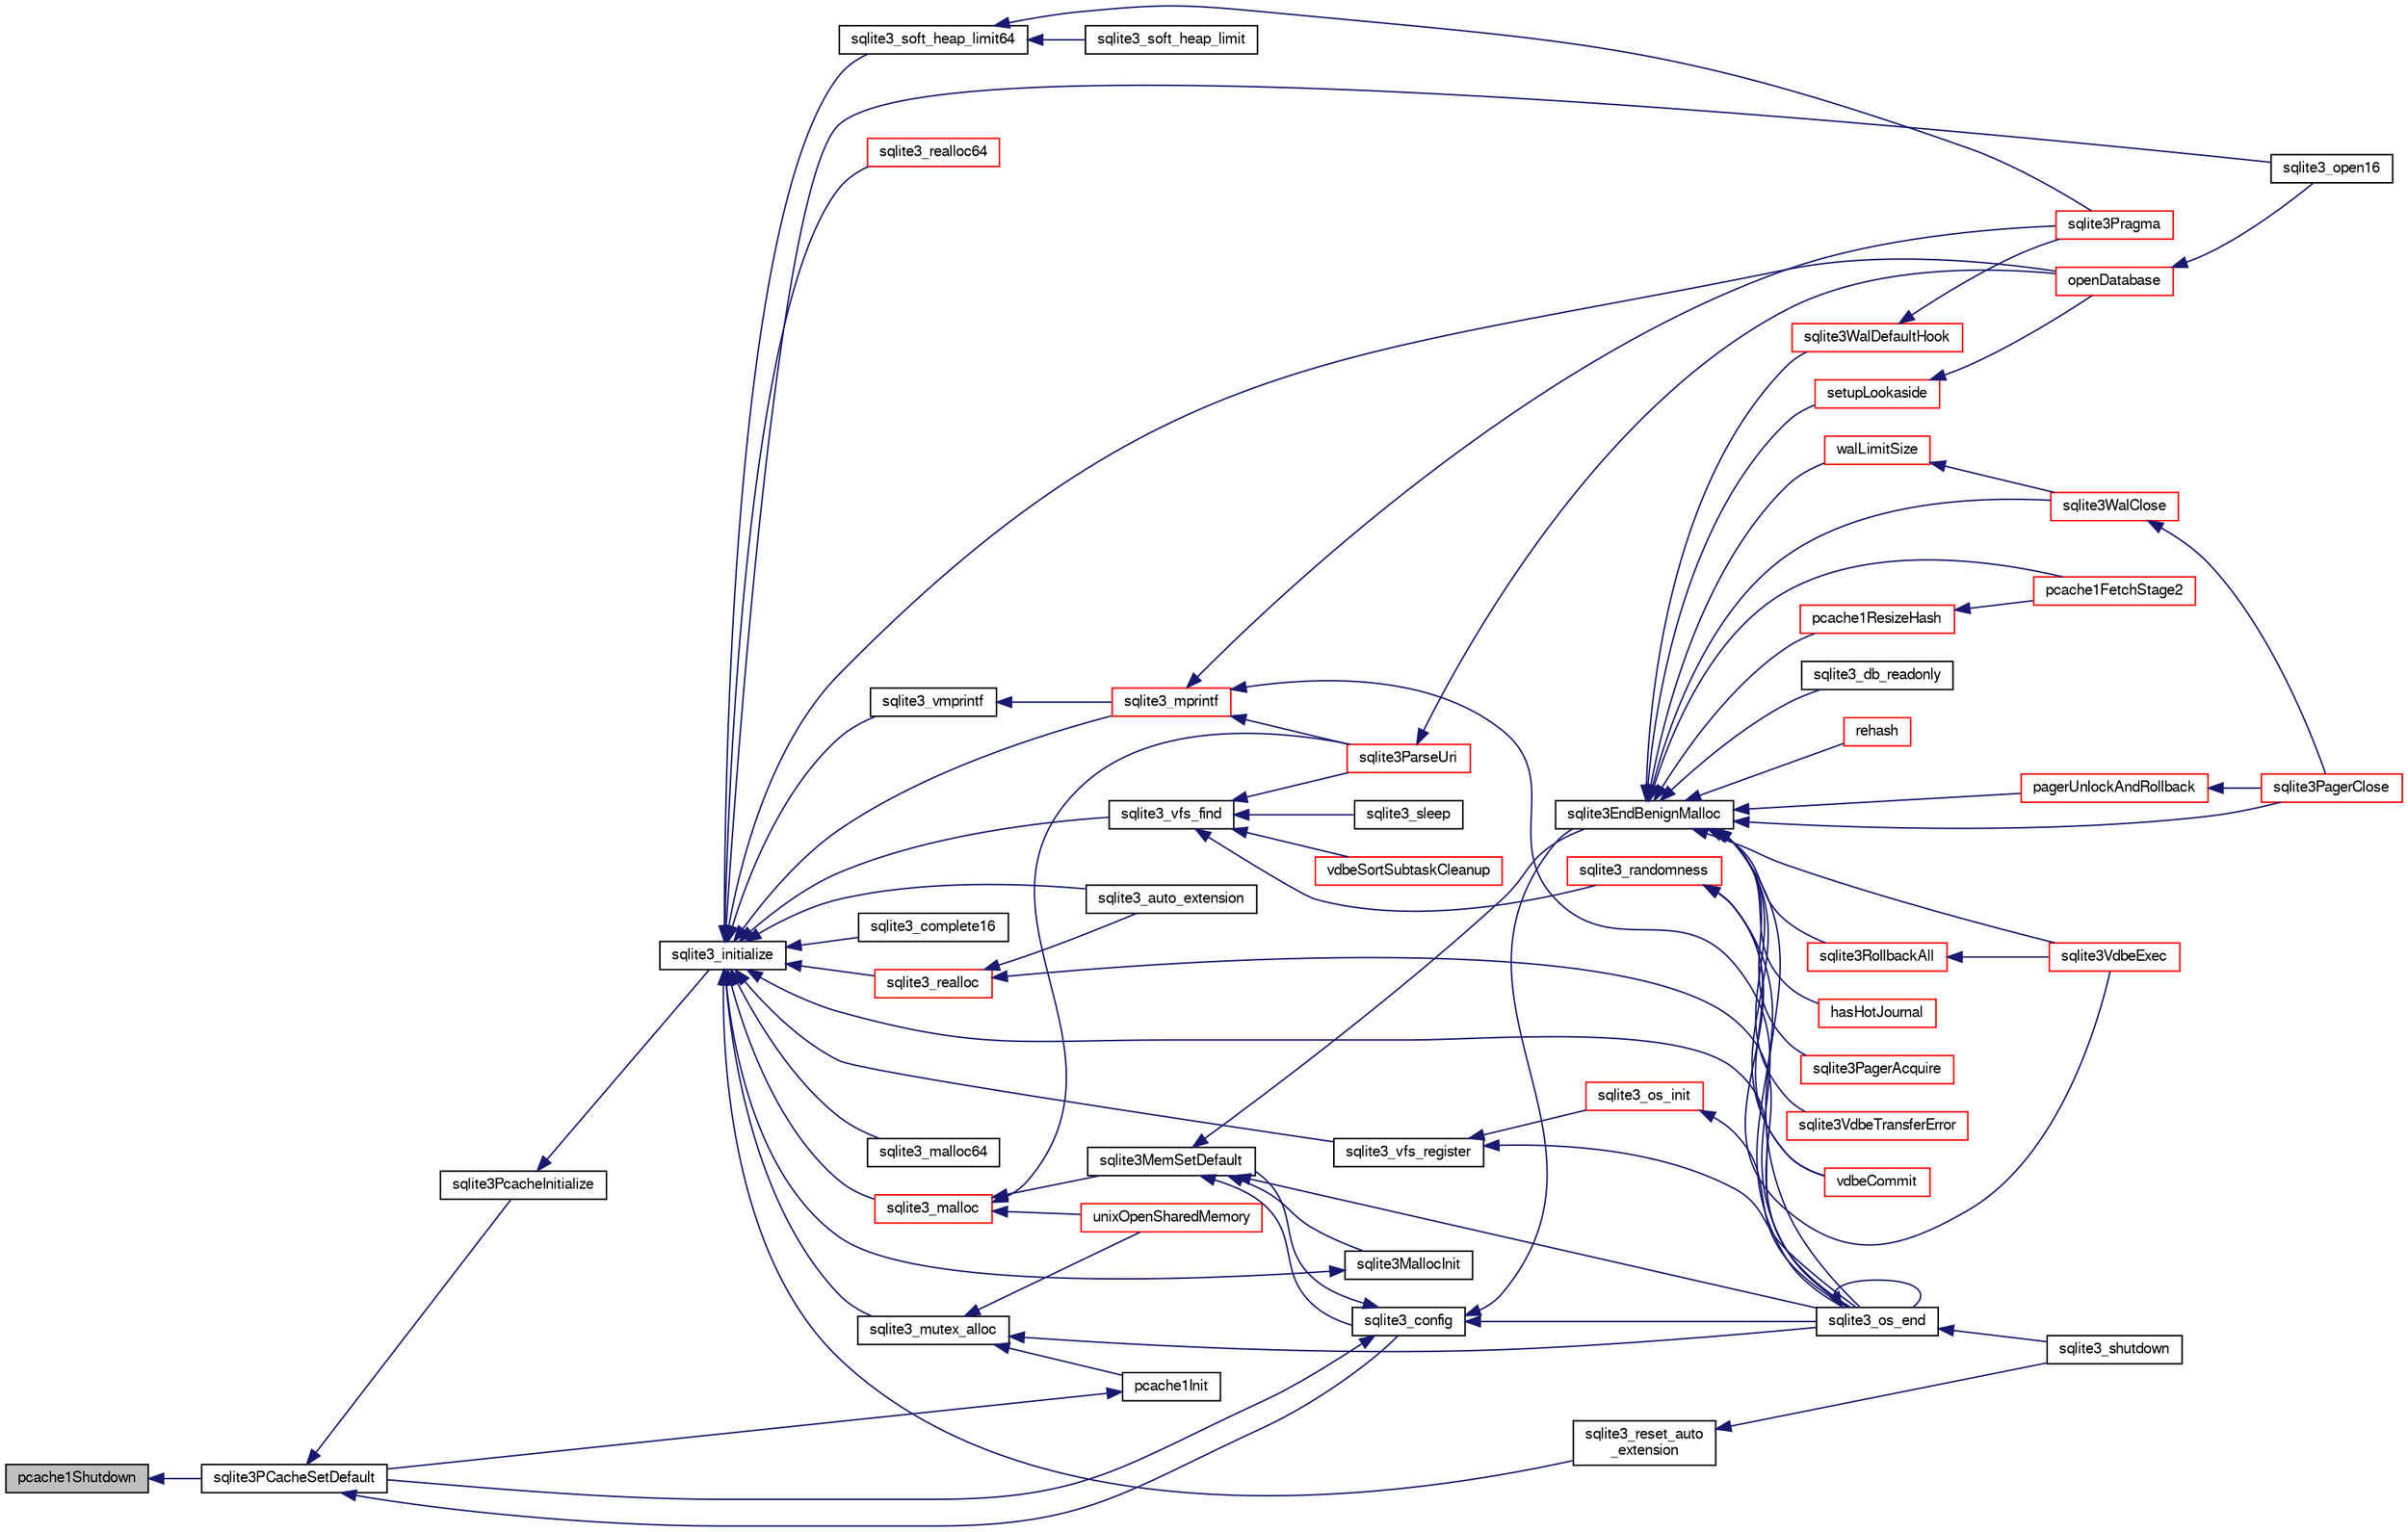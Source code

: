 digraph "pcache1Shutdown"
{
  edge [fontname="FreeSans",fontsize="10",labelfontname="FreeSans",labelfontsize="10"];
  node [fontname="FreeSans",fontsize="10",shape=record];
  rankdir="LR";
  Node233021 [label="pcache1Shutdown",height=0.2,width=0.4,color="black", fillcolor="grey75", style="filled", fontcolor="black"];
  Node233021 -> Node233022 [dir="back",color="midnightblue",fontsize="10",style="solid",fontname="FreeSans"];
  Node233022 [label="sqlite3PCacheSetDefault",height=0.2,width=0.4,color="black", fillcolor="white", style="filled",URL="$sqlite3_8c.html#a91974afe7709a742451438556ee0c70c"];
  Node233022 -> Node233023 [dir="back",color="midnightblue",fontsize="10",style="solid",fontname="FreeSans"];
  Node233023 [label="sqlite3PcacheInitialize",height=0.2,width=0.4,color="black", fillcolor="white", style="filled",URL="$sqlite3_8c.html#a2902c61ddc88bea002c4d69fe4052b1f"];
  Node233023 -> Node233024 [dir="back",color="midnightblue",fontsize="10",style="solid",fontname="FreeSans"];
  Node233024 [label="sqlite3_initialize",height=0.2,width=0.4,color="black", fillcolor="white", style="filled",URL="$sqlite3_8h.html#ab0c0ee2d5d4cf8b28e9572296a8861df"];
  Node233024 -> Node233025 [dir="back",color="midnightblue",fontsize="10",style="solid",fontname="FreeSans"];
  Node233025 [label="sqlite3_vfs_find",height=0.2,width=0.4,color="black", fillcolor="white", style="filled",URL="$sqlite3_8h.html#ac201a26de3dfa1d6deb8069eb8d95627"];
  Node233025 -> Node233026 [dir="back",color="midnightblue",fontsize="10",style="solid",fontname="FreeSans"];
  Node233026 [label="sqlite3_randomness",height=0.2,width=0.4,color="red", fillcolor="white", style="filled",URL="$sqlite3_8h.html#aa452ad88657d4606e137b09c4e9315c7"];
  Node233026 -> Node233031 [dir="back",color="midnightblue",fontsize="10",style="solid",fontname="FreeSans"];
  Node233031 [label="sqlite3_os_end",height=0.2,width=0.4,color="black", fillcolor="white", style="filled",URL="$sqlite3_8h.html#a2288c95881ecca13d994e42b6a958906"];
  Node233031 -> Node233031 [dir="back",color="midnightblue",fontsize="10",style="solid",fontname="FreeSans"];
  Node233031 -> Node233032 [dir="back",color="midnightblue",fontsize="10",style="solid",fontname="FreeSans"];
  Node233032 [label="sqlite3_shutdown",height=0.2,width=0.4,color="black", fillcolor="white", style="filled",URL="$sqlite3_8h.html#aeaf9947fe863ba3d3aca061475e3af2e"];
  Node233026 -> Node233309 [dir="back",color="midnightblue",fontsize="10",style="solid",fontname="FreeSans"];
  Node233309 [label="vdbeCommit",height=0.2,width=0.4,color="red", fillcolor="white", style="filled",URL="$sqlite3_8c.html#a5d7f1e0625451b987728f600cfe1b92d"];
  Node233026 -> Node233040 [dir="back",color="midnightblue",fontsize="10",style="solid",fontname="FreeSans"];
  Node233040 [label="sqlite3VdbeExec",height=0.2,width=0.4,color="red", fillcolor="white", style="filled",URL="$sqlite3_8c.html#a8ce40a614bdc56719c4d642b1e4dfb21"];
  Node233025 -> Node233430 [dir="back",color="midnightblue",fontsize="10",style="solid",fontname="FreeSans"];
  Node233430 [label="vdbeSortSubtaskCleanup",height=0.2,width=0.4,color="red", fillcolor="white", style="filled",URL="$sqlite3_8c.html#abc8ce4c3ef58cc10f5b27642aab32b30"];
  Node233025 -> Node233433 [dir="back",color="midnightblue",fontsize="10",style="solid",fontname="FreeSans"];
  Node233433 [label="sqlite3ParseUri",height=0.2,width=0.4,color="red", fillcolor="white", style="filled",URL="$sqlite3_8c.html#aaa912f29a67460d8b2186c97056e8767"];
  Node233433 -> Node233275 [dir="back",color="midnightblue",fontsize="10",style="solid",fontname="FreeSans"];
  Node233275 [label="openDatabase",height=0.2,width=0.4,color="red", fillcolor="white", style="filled",URL="$sqlite3_8c.html#a6a9c3bc3a64234e863413f41db473758"];
  Node233275 -> Node233278 [dir="back",color="midnightblue",fontsize="10",style="solid",fontname="FreeSans"];
  Node233278 [label="sqlite3_open16",height=0.2,width=0.4,color="black", fillcolor="white", style="filled",URL="$sqlite3_8h.html#adbc401bb96713f32e553db32f6f3ca33"];
  Node233025 -> Node233434 [dir="back",color="midnightblue",fontsize="10",style="solid",fontname="FreeSans"];
  Node233434 [label="sqlite3_sleep",height=0.2,width=0.4,color="black", fillcolor="white", style="filled",URL="$sqlite3_8h.html#ad0c133ddbbecb6433f3c6ebef8966efa"];
  Node233024 -> Node233435 [dir="back",color="midnightblue",fontsize="10",style="solid",fontname="FreeSans"];
  Node233435 [label="sqlite3_vfs_register",height=0.2,width=0.4,color="black", fillcolor="white", style="filled",URL="$sqlite3_8h.html#a7184b289ccd4c4c7200589137d88c4ae"];
  Node233435 -> Node233436 [dir="back",color="midnightblue",fontsize="10",style="solid",fontname="FreeSans"];
  Node233436 [label="sqlite3_os_init",height=0.2,width=0.4,color="red", fillcolor="white", style="filled",URL="$sqlite3_8h.html#acebc2290d00a32d3afe2361f2979038b"];
  Node233436 -> Node233031 [dir="back",color="midnightblue",fontsize="10",style="solid",fontname="FreeSans"];
  Node233435 -> Node233031 [dir="back",color="midnightblue",fontsize="10",style="solid",fontname="FreeSans"];
  Node233024 -> Node233438 [dir="back",color="midnightblue",fontsize="10",style="solid",fontname="FreeSans"];
  Node233438 [label="sqlite3_mutex_alloc",height=0.2,width=0.4,color="black", fillcolor="white", style="filled",URL="$sqlite3_8h.html#aa3f89418cd18e99596435c958b29b650"];
  Node233438 -> Node233439 [dir="back",color="midnightblue",fontsize="10",style="solid",fontname="FreeSans"];
  Node233439 [label="unixOpenSharedMemory",height=0.2,width=0.4,color="red", fillcolor="white", style="filled",URL="$sqlite3_8c.html#a30775afa2e08ca6ddc7853326afed7c7"];
  Node233438 -> Node233031 [dir="back",color="midnightblue",fontsize="10",style="solid",fontname="FreeSans"];
  Node233438 -> Node233441 [dir="back",color="midnightblue",fontsize="10",style="solid",fontname="FreeSans"];
  Node233441 [label="pcache1Init",height=0.2,width=0.4,color="black", fillcolor="white", style="filled",URL="$sqlite3_8c.html#a05e9c1daf3dd812db1d769b69b20e069"];
  Node233441 -> Node233022 [dir="back",color="midnightblue",fontsize="10",style="solid",fontname="FreeSans"];
  Node233024 -> Node233442 [dir="back",color="midnightblue",fontsize="10",style="solid",fontname="FreeSans"];
  Node233442 [label="sqlite3_soft_heap_limit64",height=0.2,width=0.4,color="black", fillcolor="white", style="filled",URL="$sqlite3_8h.html#ab37b3a4d1652e3acb2c43d1252e6b852"];
  Node233442 -> Node233443 [dir="back",color="midnightblue",fontsize="10",style="solid",fontname="FreeSans"];
  Node233443 [label="sqlite3_soft_heap_limit",height=0.2,width=0.4,color="black", fillcolor="white", style="filled",URL="$sqlite3_8h.html#a18c3472581de3072201723e798524fdc"];
  Node233442 -> Node233118 [dir="back",color="midnightblue",fontsize="10",style="solid",fontname="FreeSans"];
  Node233118 [label="sqlite3Pragma",height=0.2,width=0.4,color="red", fillcolor="white", style="filled",URL="$sqlite3_8c.html#a111391370f58f8e6a6eca51fd34d62ed"];
  Node233024 -> Node233444 [dir="back",color="midnightblue",fontsize="10",style="solid",fontname="FreeSans"];
  Node233444 [label="sqlite3_malloc",height=0.2,width=0.4,color="red", fillcolor="white", style="filled",URL="$sqlite3_8h.html#a510e31845345737f17d86ce0b2328356"];
  Node233444 -> Node233445 [dir="back",color="midnightblue",fontsize="10",style="solid",fontname="FreeSans"];
  Node233445 [label="sqlite3MemSetDefault",height=0.2,width=0.4,color="black", fillcolor="white", style="filled",URL="$sqlite3_8c.html#a162fbfd727e92c5f8f72625b5ff62549"];
  Node233445 -> Node233446 [dir="back",color="midnightblue",fontsize="10",style="solid",fontname="FreeSans"];
  Node233446 [label="sqlite3EndBenignMalloc",height=0.2,width=0.4,color="black", fillcolor="white", style="filled",URL="$sqlite3_8c.html#a4582127cc64d483dc66c7acf9d8d8fbb"];
  Node233446 -> Node233447 [dir="back",color="midnightblue",fontsize="10",style="solid",fontname="FreeSans"];
  Node233447 [label="rehash",height=0.2,width=0.4,color="red", fillcolor="white", style="filled",URL="$sqlite3_8c.html#a4851529638f6c7af16239ee6e2dcc628"];
  Node233446 -> Node233031 [dir="back",color="midnightblue",fontsize="10",style="solid",fontname="FreeSans"];
  Node233446 -> Node233496 [dir="back",color="midnightblue",fontsize="10",style="solid",fontname="FreeSans"];
  Node233496 [label="pcache1ResizeHash",height=0.2,width=0.4,color="red", fillcolor="white", style="filled",URL="$sqlite3_8c.html#a7795922581c79a689c6e954dad69c037"];
  Node233496 -> Node233498 [dir="back",color="midnightblue",fontsize="10",style="solid",fontname="FreeSans"];
  Node233498 [label="pcache1FetchStage2",height=0.2,width=0.4,color="red", fillcolor="white", style="filled",URL="$sqlite3_8c.html#a30a4ee80ec88f9eb4ade1424d99585b5"];
  Node233446 -> Node233498 [dir="back",color="midnightblue",fontsize="10",style="solid",fontname="FreeSans"];
  Node233446 -> Node233380 [dir="back",color="midnightblue",fontsize="10",style="solid",fontname="FreeSans"];
  Node233380 [label="pagerUnlockAndRollback",height=0.2,width=0.4,color="red", fillcolor="white", style="filled",URL="$sqlite3_8c.html#a02d96b7bf62c3b13ba905d168914518c"];
  Node233380 -> Node233381 [dir="back",color="midnightblue",fontsize="10",style="solid",fontname="FreeSans"];
  Node233381 [label="sqlite3PagerClose",height=0.2,width=0.4,color="red", fillcolor="white", style="filled",URL="$sqlite3_8c.html#af94b1f96b60689fd09422cce2c85f53f"];
  Node233446 -> Node233381 [dir="back",color="midnightblue",fontsize="10",style="solid",fontname="FreeSans"];
  Node233446 -> Node233500 [dir="back",color="midnightblue",fontsize="10",style="solid",fontname="FreeSans"];
  Node233500 [label="hasHotJournal",height=0.2,width=0.4,color="red", fillcolor="white", style="filled",URL="$sqlite3_8c.html#a875dc699b7a0e8ab6ba19170e5096d5e"];
  Node233446 -> Node233383 [dir="back",color="midnightblue",fontsize="10",style="solid",fontname="FreeSans"];
  Node233383 [label="sqlite3PagerAcquire",height=0.2,width=0.4,color="red", fillcolor="white", style="filled",URL="$sqlite3_8c.html#a22a53daafd2bd778cda390312651f994"];
  Node233446 -> Node233501 [dir="back",color="midnightblue",fontsize="10",style="solid",fontname="FreeSans"];
  Node233501 [label="walLimitSize",height=0.2,width=0.4,color="red", fillcolor="white", style="filled",URL="$sqlite3_8c.html#a7d814227c8fb4a3441c42e9f2fdade3b"];
  Node233501 -> Node233502 [dir="back",color="midnightblue",fontsize="10",style="solid",fontname="FreeSans"];
  Node233502 [label="sqlite3WalClose",height=0.2,width=0.4,color="red", fillcolor="white", style="filled",URL="$sqlite3_8c.html#abfd7d36ec6ea41ecb2717dd4c6b0571e"];
  Node233502 -> Node233381 [dir="back",color="midnightblue",fontsize="10",style="solid",fontname="FreeSans"];
  Node233446 -> Node233502 [dir="back",color="midnightblue",fontsize="10",style="solid",fontname="FreeSans"];
  Node233446 -> Node233309 [dir="back",color="midnightblue",fontsize="10",style="solid",fontname="FreeSans"];
  Node233446 -> Node233504 [dir="back",color="midnightblue",fontsize="10",style="solid",fontname="FreeSans"];
  Node233504 [label="sqlite3VdbeTransferError",height=0.2,width=0.4,color="red", fillcolor="white", style="filled",URL="$sqlite3_8c.html#aaf4a567b51602bb6d7bb150e6c72de69"];
  Node233446 -> Node233040 [dir="back",color="midnightblue",fontsize="10",style="solid",fontname="FreeSans"];
  Node233446 -> Node233505 [dir="back",color="midnightblue",fontsize="10",style="solid",fontname="FreeSans"];
  Node233505 [label="setupLookaside",height=0.2,width=0.4,color="red", fillcolor="white", style="filled",URL="$sqlite3_8c.html#a83e30e8059c0e1a0537a569a91ce81e5"];
  Node233505 -> Node233275 [dir="back",color="midnightblue",fontsize="10",style="solid",fontname="FreeSans"];
  Node233446 -> Node233258 [dir="back",color="midnightblue",fontsize="10",style="solid",fontname="FreeSans"];
  Node233258 [label="sqlite3RollbackAll",height=0.2,width=0.4,color="red", fillcolor="white", style="filled",URL="$sqlite3_8c.html#ad902dd388d73208539f557962e3fe6bb"];
  Node233258 -> Node233040 [dir="back",color="midnightblue",fontsize="10",style="solid",fontname="FreeSans"];
  Node233446 -> Node233507 [dir="back",color="midnightblue",fontsize="10",style="solid",fontname="FreeSans"];
  Node233507 [label="sqlite3WalDefaultHook",height=0.2,width=0.4,color="red", fillcolor="white", style="filled",URL="$sqlite3_8c.html#a4a9ed7c3fcab46b3d82eb79ede8c4f77"];
  Node233507 -> Node233118 [dir="back",color="midnightblue",fontsize="10",style="solid",fontname="FreeSans"];
  Node233446 -> Node233509 [dir="back",color="midnightblue",fontsize="10",style="solid",fontname="FreeSans"];
  Node233509 [label="sqlite3_db_readonly",height=0.2,width=0.4,color="black", fillcolor="white", style="filled",URL="$sqlite3_8h.html#a96c378e7022e7a8a375e23f7fc662cdd"];
  Node233445 -> Node233510 [dir="back",color="midnightblue",fontsize="10",style="solid",fontname="FreeSans"];
  Node233510 [label="sqlite3MallocInit",height=0.2,width=0.4,color="black", fillcolor="white", style="filled",URL="$sqlite3_8c.html#a9e06f9e7cad0d83ce80ab493c9533552"];
  Node233510 -> Node233024 [dir="back",color="midnightblue",fontsize="10",style="solid",fontname="FreeSans"];
  Node233445 -> Node233031 [dir="back",color="midnightblue",fontsize="10",style="solid",fontname="FreeSans"];
  Node233445 -> Node233511 [dir="back",color="midnightblue",fontsize="10",style="solid",fontname="FreeSans"];
  Node233511 [label="sqlite3_config",height=0.2,width=0.4,color="black", fillcolor="white", style="filled",URL="$sqlite3_8h.html#a74ad420b6f26bc06a04ff6ecec8a8c91"];
  Node233511 -> Node233446 [dir="back",color="midnightblue",fontsize="10",style="solid",fontname="FreeSans"];
  Node233511 -> Node233445 [dir="back",color="midnightblue",fontsize="10",style="solid",fontname="FreeSans"];
  Node233511 -> Node233031 [dir="back",color="midnightblue",fontsize="10",style="solid",fontname="FreeSans"];
  Node233511 -> Node233022 [dir="back",color="midnightblue",fontsize="10",style="solid",fontname="FreeSans"];
  Node233444 -> Node233439 [dir="back",color="midnightblue",fontsize="10",style="solid",fontname="FreeSans"];
  Node233444 -> Node233433 [dir="back",color="midnightblue",fontsize="10",style="solid",fontname="FreeSans"];
  Node233024 -> Node233779 [dir="back",color="midnightblue",fontsize="10",style="solid",fontname="FreeSans"];
  Node233779 [label="sqlite3_malloc64",height=0.2,width=0.4,color="black", fillcolor="white", style="filled",URL="$sqlite3_8h.html#a12b7ee85e539ea28c130c5c75b96a82a"];
  Node233024 -> Node233780 [dir="back",color="midnightblue",fontsize="10",style="solid",fontname="FreeSans"];
  Node233780 [label="sqlite3_realloc",height=0.2,width=0.4,color="red", fillcolor="white", style="filled",URL="$sqlite3_8h.html#a627f0eeface58024ef47403d8cc76b35"];
  Node233780 -> Node233031 [dir="back",color="midnightblue",fontsize="10",style="solid",fontname="FreeSans"];
  Node233780 -> Node233796 [dir="back",color="midnightblue",fontsize="10",style="solid",fontname="FreeSans"];
  Node233796 [label="sqlite3_auto_extension",height=0.2,width=0.4,color="black", fillcolor="white", style="filled",URL="$sqlite3_8h.html#a85a95b45e94f6bcd52aa39b6acdb36d7"];
  Node233024 -> Node233798 [dir="back",color="midnightblue",fontsize="10",style="solid",fontname="FreeSans"];
  Node233798 [label="sqlite3_realloc64",height=0.2,width=0.4,color="red", fillcolor="white", style="filled",URL="$sqlite3_8h.html#afe88c85e9f864a3fd92941cad197245d"];
  Node233024 -> Node233586 [dir="back",color="midnightblue",fontsize="10",style="solid",fontname="FreeSans"];
  Node233586 [label="sqlite3_vmprintf",height=0.2,width=0.4,color="black", fillcolor="white", style="filled",URL="$sqlite3_8h.html#ac240de67ddf003828f16a6d9dd3fa3ca"];
  Node233586 -> Node233587 [dir="back",color="midnightblue",fontsize="10",style="solid",fontname="FreeSans"];
  Node233587 [label="sqlite3_mprintf",height=0.2,width=0.4,color="red", fillcolor="white", style="filled",URL="$sqlite3_8h.html#a9533933e57f7ccbb48c32041ce3a8862"];
  Node233587 -> Node233031 [dir="back",color="midnightblue",fontsize="10",style="solid",fontname="FreeSans"];
  Node233587 -> Node233118 [dir="back",color="midnightblue",fontsize="10",style="solid",fontname="FreeSans"];
  Node233587 -> Node233433 [dir="back",color="midnightblue",fontsize="10",style="solid",fontname="FreeSans"];
  Node233024 -> Node233587 [dir="back",color="midnightblue",fontsize="10",style="solid",fontname="FreeSans"];
  Node233024 -> Node233031 [dir="back",color="midnightblue",fontsize="10",style="solid",fontname="FreeSans"];
  Node233024 -> Node233796 [dir="back",color="midnightblue",fontsize="10",style="solid",fontname="FreeSans"];
  Node233024 -> Node233898 [dir="back",color="midnightblue",fontsize="10",style="solid",fontname="FreeSans"];
  Node233898 [label="sqlite3_reset_auto\l_extension",height=0.2,width=0.4,color="black", fillcolor="white", style="filled",URL="$sqlite3_8h.html#ac33f4064ae6690cada7bdc89e8153ffc"];
  Node233898 -> Node233032 [dir="back",color="midnightblue",fontsize="10",style="solid",fontname="FreeSans"];
  Node233024 -> Node233763 [dir="back",color="midnightblue",fontsize="10",style="solid",fontname="FreeSans"];
  Node233763 [label="sqlite3_complete16",height=0.2,width=0.4,color="black", fillcolor="white", style="filled",URL="$sqlite3_8h.html#a3260341c2ef82787acca48414a1d03a1"];
  Node233024 -> Node233275 [dir="back",color="midnightblue",fontsize="10",style="solid",fontname="FreeSans"];
  Node233024 -> Node233278 [dir="back",color="midnightblue",fontsize="10",style="solid",fontname="FreeSans"];
  Node233022 -> Node233511 [dir="back",color="midnightblue",fontsize="10",style="solid",fontname="FreeSans"];
}
